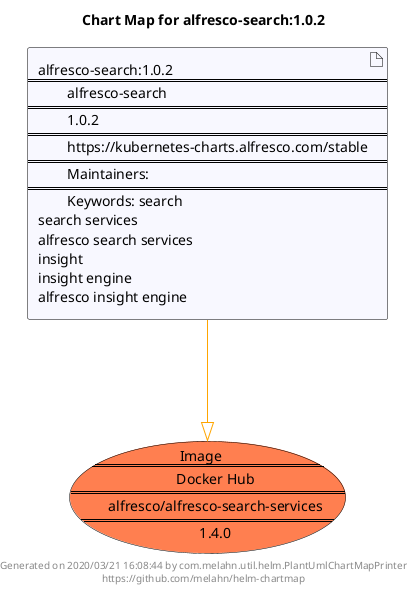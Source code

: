 @startuml
skinparam linetype ortho
skinparam backgroundColor white
skinparam usecaseBorderColor black
skinparam usecaseArrowColor LightSlateGray
skinparam artifactBorderColor black
skinparam artifactArrowColor LightSlateGray

title Chart Map for alfresco-search:1.0.2

'There is one referenced Helm Chart
artifact "alfresco-search:1.0.2\n====\n\talfresco-search\n====\n\t1.0.2\n====\n\thttps://kubernetes-charts.alfresco.com/stable\n====\n\tMaintainers: \n====\n\tKeywords: search\nsearch services\nalfresco search services\ninsight\ninsight engine\nalfresco insight engine" as alfresco_search_1_0_2 #GhostWhite

'There is one referenced Docker Image
usecase "Image\n====\n\tDocker Hub\n====\n\talfresco/alfresco-search-services\n====\n\t1.4.0" as alfresco_alfresco_search_services_1_4_0 #Coral

'Chart Dependencies
alfresco_search_1_0_2--[#orange]-|>alfresco_alfresco_search_services_1_4_0

center footer Generated on 2020/03/21 16:08:44 by com.melahn.util.helm.PlantUmlChartMapPrinter\nhttps://github.com/melahn/helm-chartmap
@enduml

